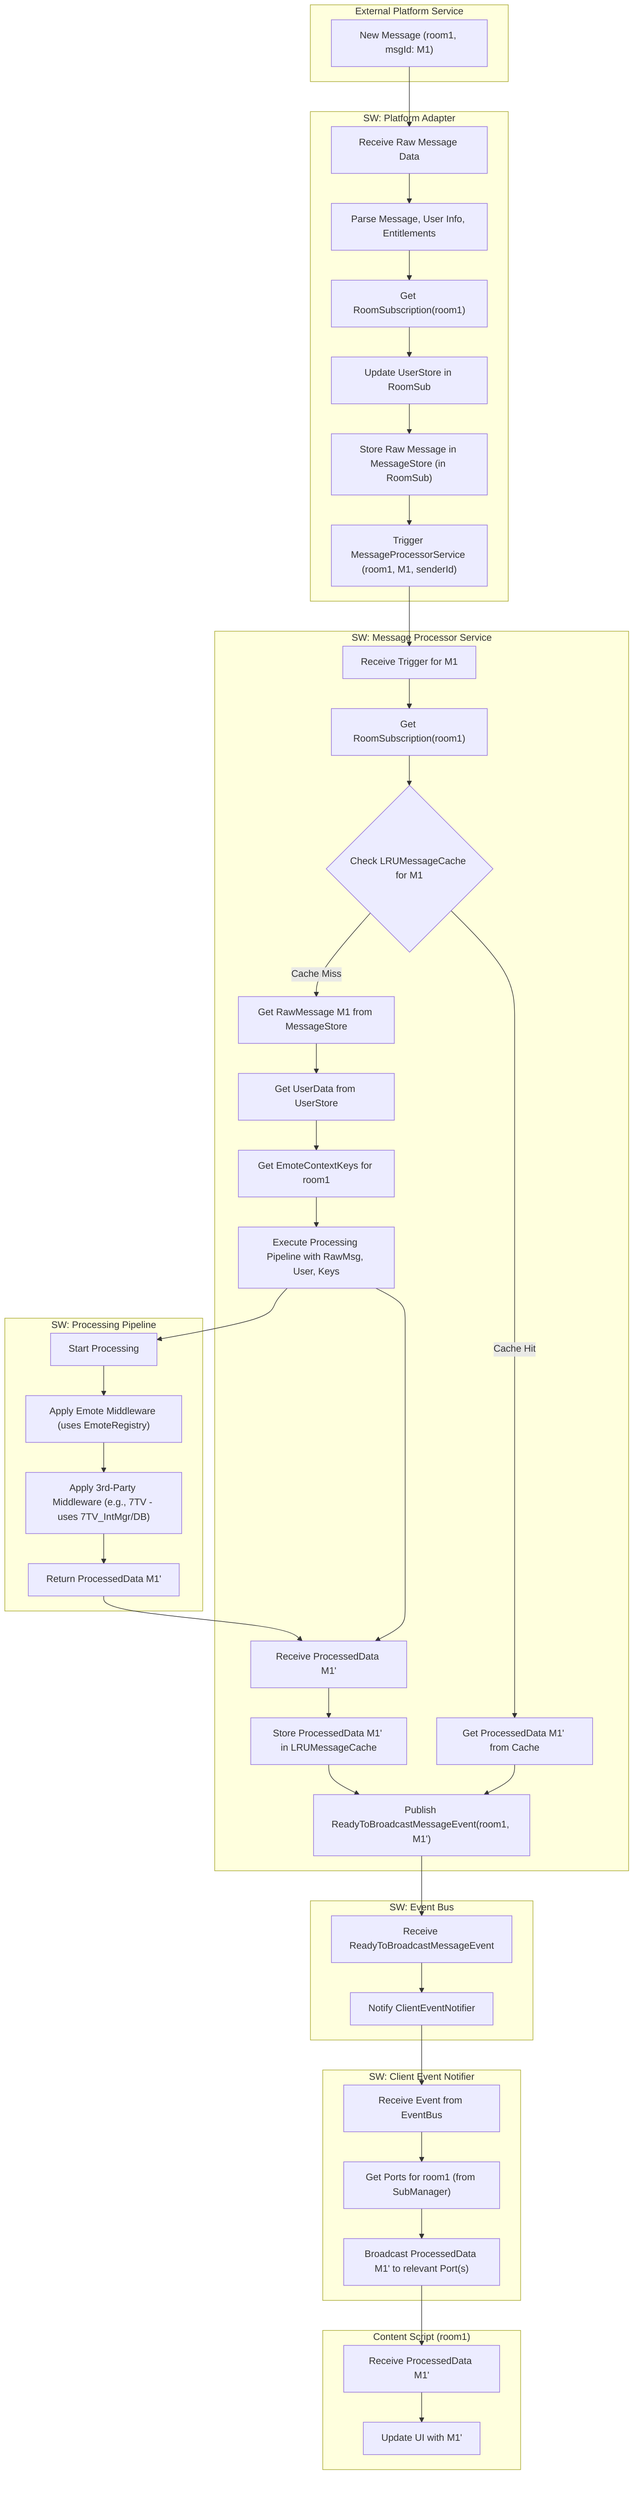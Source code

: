 flowchart TD
    subgraph Ext_Plat [External Platform Service]
        direction LR
        Ext_NewMsg["New Message (room1, msgId: M1)"]
    end

    subgraph SW_PA [SW: Platform Adapter]
        direction LR
        PA_Receive[Receive Raw Message Data] --> PA_Parse[Parse Message, User Info, Entitlements]
        PA_Parse --> PA_GetRoomSub["Get RoomSubscription(room1)"]
        PA_GetRoomSub --> PA_UpdateUserStore[Update UserStore in RoomSub]
        PA_UpdateUserStore --> PA_StoreRawMsg["Store Raw Message in MessageStore (in RoomSub)"]
        PA_StoreRawMsg --> PA_TriggerMPS["Trigger MessageProcessorService (room1, M1, senderId)"]
    end

    subgraph SW_MPS [SW: Message Processor Service]
        direction LR
        MPS_ReceiveTrigger[Receive Trigger for M1] --> MPS_GetRoomSub["Get RoomSubscription(room1)"]
        MPS_GetRoomSub --> MPS_CheckCache{Check LRUMessageCache for M1}
        MPS_CheckCache -- Cache Hit --> MPS_FromCache[Get ProcessedData M1' from Cache]
        MPS_CheckCache -- Cache Miss --> MPS_GetRaw[Get RawMessage M1 from MessageStore]
        MPS_GetRaw --> MPS_GetUser[Get UserData from UserStore]
        MPS_GetUser --> MPS_GetKeys[Get EmoteContextKeys for room1]
        MPS_GetKeys --> MPS_ExecPipeline[Execute Processing Pipeline with RawMsg, User, Keys]
        MPS_ExecPipeline --> MPS_PipelineResult[Receive ProcessedData M1']
        MPS_PipelineResult --> MPS_StoreCache[Store ProcessedData M1' in LRUMessageCache]
        MPS_StoreCache --> MPS_PublishEvent["Publish ReadyToBroadcastMessageEvent(room1, M1')"]
        MPS_FromCache --> MPS_PublishEvent
    end

    subgraph SW_Pipeline [SW: Processing Pipeline]
        direction LR
        Pipe_Start[Start Processing] --> Pipe_Emotes["Apply Emote Middleware (uses EmoteRegistry)"]
        Pipe_Emotes --> Pipe_3Pty["Apply 3rd-Party Middleware (e.g., 7TV - uses 7TV_IntMgr/DB)"]
        Pipe_3Pty --> Pipe_End[Return ProcessedData M1']
    end

    subgraph SW_EB [SW: Event Bus]
        direction LR
        EB_ReceiveEvent[Receive ReadyToBroadcastMessageEvent] --> EB_NotifyCEN[Notify ClientEventNotifier]
    end

    subgraph SW_CEN [SW: Client Event Notifier]
        direction LR
        CEN_Receive[Receive Event from EventBus] --> CEN_GetPorts["Get Ports for room1 (from SubManager)"]
        CEN_GetPorts --> CEN_Broadcast["Broadcast ProcessedData M1' to relevant Port(s)"]
    end

    subgraph CS ["Content Script (room1)"]
        direction LR
        CS_Receive[Receive ProcessedData M1'] --> CS_UpdateUI[Update UI with M1']
    end

    %% Connections
    Ext_NewMsg --> PA_Receive
    PA_TriggerMPS --> MPS_ReceiveTrigger
    MPS_ExecPipeline --> Pipe_Start
    Pipe_End --> MPS_PipelineResult
    MPS_PublishEvent --> EB_ReceiveEvent
    EB_NotifyCEN --> CEN_Receive
    CEN_Broadcast --> CS_Receive

    %% Conceptual links to other components mentioned in notes (not part of direct flow)
    %% Pipe_Emotes -.-> SW_ER[SW: Emote Registry]
    %% Pipe_3Pty -.-> SW_7TV_IM[SW: 7TV Int Mgr]